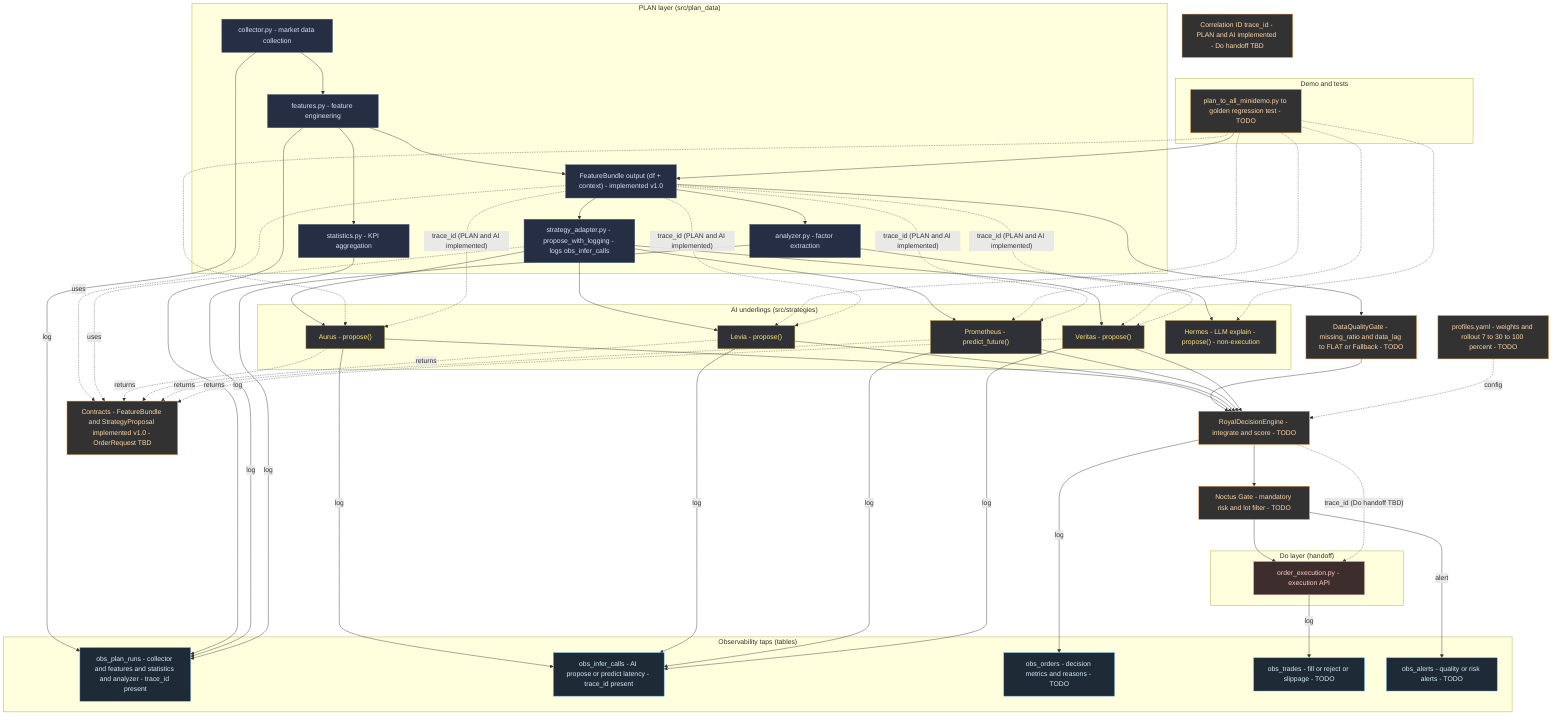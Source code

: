 graph TD

%% ====== styles (GitHub-safe) ======
classDef plan fill:#262e44,stroke:#47617a,color:#d8e0f7;
classDef ai fill:#2f3136,stroke:#a97e2c,color:#ffe476;
classDef do fill:#3d2d2d,stroke:#cc9999,color:#ffcccc;
classDef todo fill:#323232,stroke:#ff9f43,color:#ffd8a8;
classDef obs fill:#1e2a36,stroke:#5dade2,color:#d6eaf8;

%% ====== PLAN layer ======
subgraph PLAN ["PLAN layer (src/plan_data)"]
  COLLECT["collector.py - market data collection"]:::plan
  FEATURES["features.py - feature engineering"]:::plan
  FEATDF["FeatureBundle output (df + context) - implemented v1.0"]:::plan
  ANALYZER["analyzer.py - factor extraction"]:::plan
  STATS["statistics.py - KPI aggregation"]:::plan
  ADAPTER["strategy_adapter.py - propose_with_logging - logs obs_infer_calls"]:::plan
end

%% ====== AI underlings (Hermes is non-execution) ======
subgraph AI_UNDERLINGS ["AI underlings (src/strategies)"]
  AURUS["Aurus - propose()"]:::ai
  LEVIA["Levia - propose()"]:::ai
  PROM["Prometheus - predict_future()"]:::ai
  VERITAS["Veritas - propose()"]:::ai
  HERMES["Hermes - LLM explain - propose() - non-execution"]:::ai
end

%% ====== Decision integration and risk gate ======
DECISION["RoyalDecisionEngine - integrate and score - TODO"]:::todo
NOCTUSGATE["Noctus Gate - mandatory risk and lot filter - TODO"]:::todo
QUALITY["DataQualityGate - missing_ratio and data_lag to FLAT or Fallback - TODO"]:::todo
PROFILES["profiles.yaml - weights and rollout 7 to 30 to 100 percent - TODO"]:::todo

%% ====== Contracts ======
CONTRACTS["Contracts - FeatureBundle and StrategyProposal implemented v1.0 - OrderRequest TBD"]:::todo
TRACEID["Correlation ID trace_id - PLAN and AI implemented - Do handoff TBD"]:::todo

%% ====== Do layer (handoff) ======
subgraph DO_LAYER ["Do layer (handoff)"]
  ORDER["order_execution.py - execution API"]:::do
end

%% ====== Demo and tests ======
subgraph DEMO ["Demo and tests"]
  GOLDEN["plan_to_all_minidemo.py to golden regression test - TODO"]:::todo
end

%% ====== Observability taps ======
subgraph OBS ["Observability taps (tables)"]
  OBS_PLAN["obs_plan_runs - collector and features and statistics and analyzer - trace_id present"]:::obs
  OBS_INFER["obs_infer_calls - AI propose or predict latency - trace_id present"]:::obs
  OBS_ORD["obs_orders - decision metrics and reasons - TODO"]:::obs
  OBS_TRD["obs_trades - fill or reject or slippage - TODO"]:::obs
  OBS_ALT["obs_alerts - quality or risk alerts - TODO"]:::obs
end

%% ====== PLAN flow ======
COLLECT --> FEATURES --> STATS
FEATURES --> FEATDF
FEATDF --> ANALYZER
ANALYZER --> HERMES
FEATDF --> ADAPTER
ADAPTER --> AURUS
ADAPTER --> LEVIA
ADAPTER --> PROM
ADAPTER --> VERITAS

%% ====== Contracts ======
FEATDF -. "uses" .-> CONTRACTS
ADAPTER -. "uses" .-> CONTRACTS
AURUS -. "returns" .-> CONTRACTS
LEVIA -. "returns" .-> CONTRACTS
PROM  -. "returns" .-> CONTRACTS
VERITAS -. "returns" .-> CONTRACTS

%% ====== Decision integration path (not implemented) ======
FEATDF --> QUALITY
QUALITY --> DECISION
AURUS --> DECISION
LEVIA --> DECISION
PROM  --> DECISION
VERITAS --> DECISION
PROFILES -. "config" .-> DECISION
DECISION --> NOCTUSGATE
NOCTUSGATE --> ORDER

%% ====== Demo edges ======
GOLDEN --> FEATDF
GOLDEN -.-> AURUS
GOLDEN -.-> LEVIA
GOLDEN -.-> PROM
GOLDEN -.-> VERITAS
GOLDEN -.-> HERMES

%% ====== Observability wiring ======
COLLECT  -->|log| OBS_PLAN
FEATURES -->|log| OBS_PLAN
STATS    -->|log| OBS_PLAN
ANALYZER -->|log| OBS_PLAN
AURUS    -->|log| OBS_INFER
LEVIA    -->|log| OBS_INFER
PROM     -->|log| OBS_INFER
VERITAS  -->|log| OBS_INFER
DECISION -->|log| OBS_ORD
NOCTUSGATE -->|alert| OBS_ALT
ORDER    -->|log| OBS_TRD

%% ====== trace_id notes ======
FEATDF -. "trace_id (PLAN and AI implemented)" .-> AURUS
FEATDF -. "trace_id (PLAN and AI implemented)" .-> LEVIA
FEATDF -. "trace_id (PLAN and AI implemented)" .-> PROM
FEATDF -. "trace_id (PLAN and AI implemented)" .-> VERITAS
DECISION -. "trace_id (Do handoff TBD)" .-> ORDER

%% ====== class bindings ======
class COLLECT,FEATURES,FEATDF,ANALYZER,STATS,ADAPTER plan;
class AURUS,LEVIA,PROM,VERITAS,HERMES ai;
class ORDER do;
class DECISION,NOCTUSGATE,QUALITY,PROFILES,CONTRACTS,TRACEID,GOLDEN todo;
class OBS_PLAN,OBS_INFER,OBS_ORD,OBS_TRD,OBS_ALT obs;
